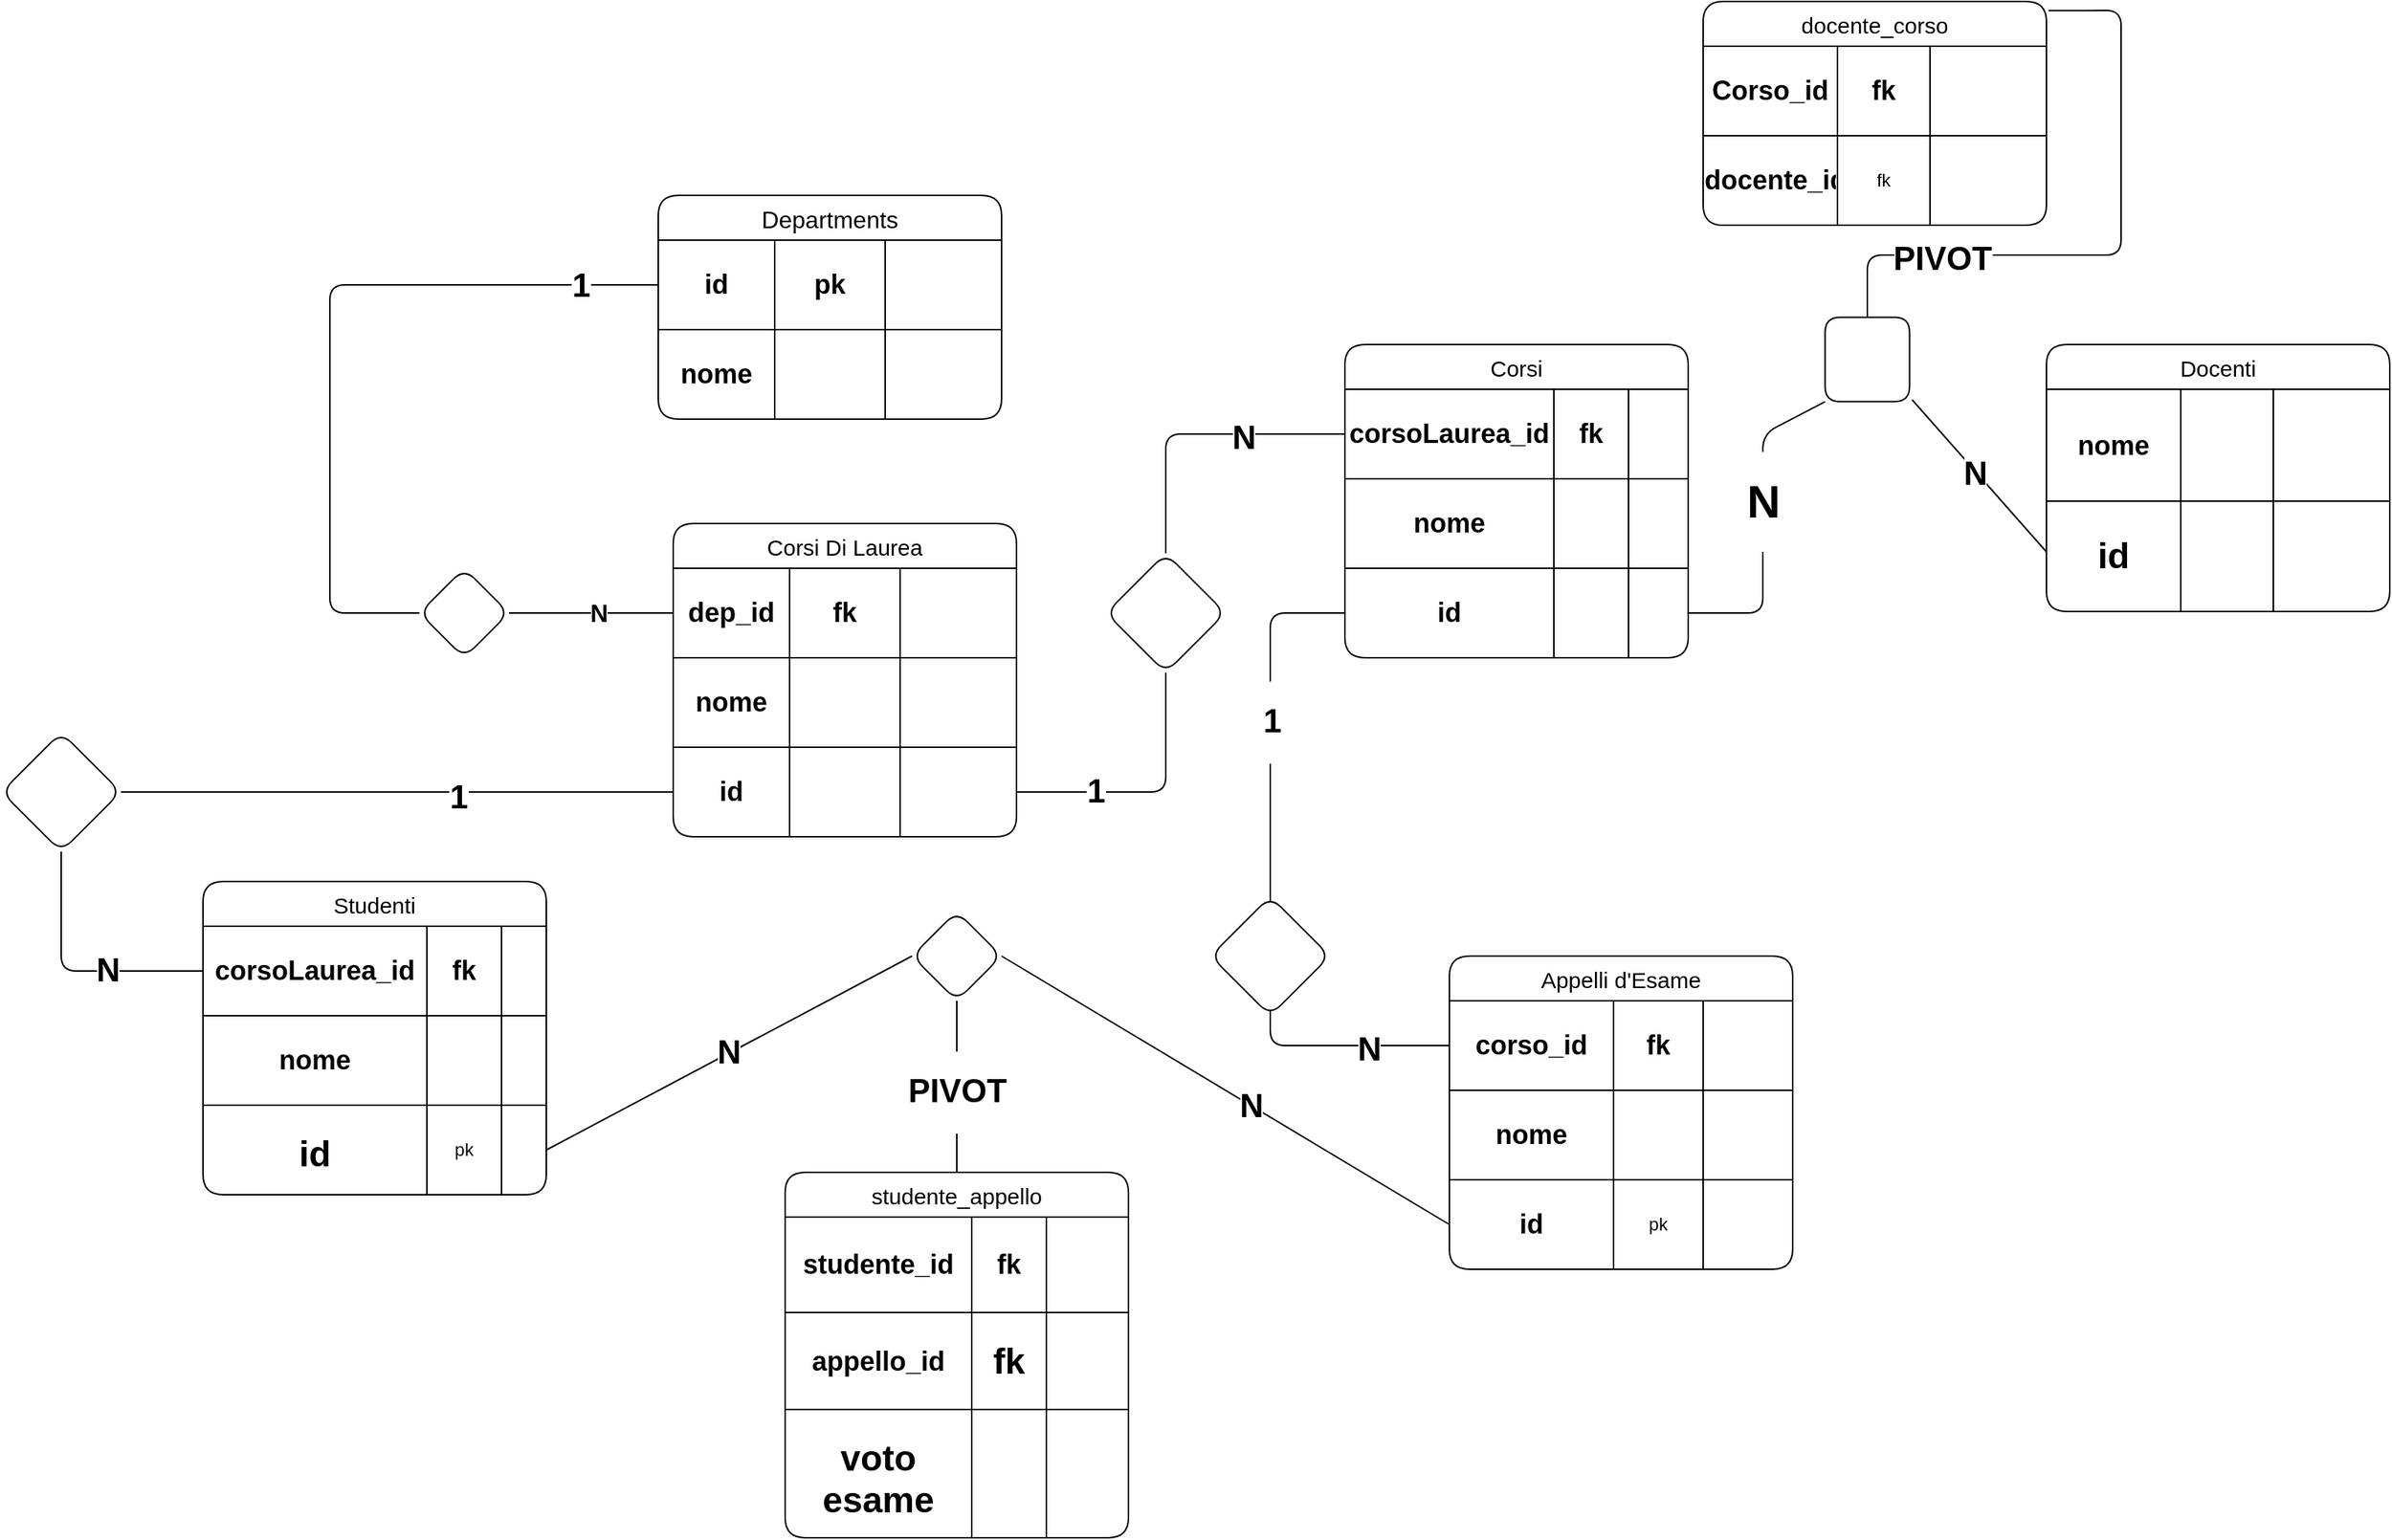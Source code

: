 <mxfile>
    <diagram id="S9YMOtjtEq2yLuOTXuQt" name="Page-1">
        <mxGraphModel dx="1043" dy="1077" grid="1" gridSize="13" guides="1" tooltips="1" connect="1" arrows="1" fold="1" page="0" pageScale="1" pageWidth="850" pageHeight="1100" background="none" math="0" shadow="0" adaptiveColors="auto">
            <root>
                <mxCell id="0"/>
                <mxCell id="1" parent="0"/>
                <mxCell id="32" value="Departments" style="shape=table;startSize=30;container=1;collapsible=0;childLayout=tableLayout;fontSize=16;rounded=1;" parent="1" vertex="1">
                    <mxGeometry x="500" y="-200" width="230" height="150" as="geometry"/>
                </mxCell>
                <mxCell id="33" value="" style="shape=tableRow;horizontal=0;startSize=0;swimlaneHead=0;swimlaneBody=0;strokeColor=inherit;top=0;left=0;bottom=0;right=0;collapsible=0;dropTarget=0;fillColor=none;points=[[0,0.5],[1,0.5]];portConstraint=eastwest;rounded=1;" parent="32" vertex="1">
                    <mxGeometry y="30" width="230" height="60" as="geometry"/>
                </mxCell>
                <mxCell id="34" value="&lt;h2&gt;id&lt;/h2&gt;" style="shape=partialRectangle;html=1;whiteSpace=wrap;connectable=0;strokeColor=inherit;overflow=hidden;fillColor=none;top=0;left=0;bottom=0;right=0;pointerEvents=1;rounded=1;" parent="33" vertex="1">
                    <mxGeometry width="78" height="60" as="geometry">
                        <mxRectangle width="78" height="60" as="alternateBounds"/>
                    </mxGeometry>
                </mxCell>
                <mxCell id="35" value="&lt;h2&gt;pk&lt;/h2&gt;" style="shape=partialRectangle;html=1;whiteSpace=wrap;connectable=0;strokeColor=inherit;overflow=hidden;fillColor=none;top=0;left=0;bottom=0;right=0;pointerEvents=1;rounded=1;" parent="33" vertex="1">
                    <mxGeometry x="78" width="74" height="60" as="geometry">
                        <mxRectangle width="74" height="60" as="alternateBounds"/>
                    </mxGeometry>
                </mxCell>
                <mxCell id="36" value="" style="shape=partialRectangle;html=1;whiteSpace=wrap;connectable=0;strokeColor=inherit;overflow=hidden;fillColor=none;top=0;left=0;bottom=0;right=0;pointerEvents=1;rounded=1;" parent="33" vertex="1">
                    <mxGeometry x="152" width="78" height="60" as="geometry">
                        <mxRectangle width="78" height="60" as="alternateBounds"/>
                    </mxGeometry>
                </mxCell>
                <mxCell id="37" value="" style="shape=tableRow;horizontal=0;startSize=0;swimlaneHead=0;swimlaneBody=0;strokeColor=inherit;top=0;left=0;bottom=0;right=0;collapsible=0;dropTarget=0;fillColor=none;points=[[0,0.5],[1,0.5]];portConstraint=eastwest;rounded=1;" parent="32" vertex="1">
                    <mxGeometry y="90" width="230" height="60" as="geometry"/>
                </mxCell>
                <mxCell id="38" value="&lt;h2&gt;nome&lt;/h2&gt;" style="shape=partialRectangle;html=1;whiteSpace=wrap;connectable=0;strokeColor=inherit;overflow=hidden;fillColor=none;top=0;left=0;bottom=0;right=0;pointerEvents=1;rounded=1;" parent="37" vertex="1">
                    <mxGeometry width="78" height="60" as="geometry">
                        <mxRectangle width="78" height="60" as="alternateBounds"/>
                    </mxGeometry>
                </mxCell>
                <mxCell id="39" value="&lt;h2&gt;&lt;br&gt;&lt;/h2&gt;" style="shape=partialRectangle;html=1;whiteSpace=wrap;connectable=0;strokeColor=inherit;overflow=hidden;fillColor=none;top=0;left=0;bottom=0;right=0;pointerEvents=1;rounded=1;" parent="37" vertex="1">
                    <mxGeometry x="78" width="74" height="60" as="geometry">
                        <mxRectangle width="74" height="60" as="alternateBounds"/>
                    </mxGeometry>
                </mxCell>
                <mxCell id="40" value="" style="shape=partialRectangle;html=1;whiteSpace=wrap;connectable=0;strokeColor=inherit;overflow=hidden;fillColor=none;top=0;left=0;bottom=0;right=0;pointerEvents=1;rounded=1;" parent="37" vertex="1">
                    <mxGeometry x="152" width="78" height="60" as="geometry">
                        <mxRectangle width="78" height="60" as="alternateBounds"/>
                    </mxGeometry>
                </mxCell>
                <mxCell id="58" value="Corsi Di Laurea" style="shape=table;startSize=30;container=1;collapsible=0;childLayout=tableLayout;fontFamily=Helvetica;fontSize=15;rounded=1;" parent="1" vertex="1">
                    <mxGeometry x="510" y="20" width="230" height="210" as="geometry"/>
                </mxCell>
                <mxCell id="59" value="" style="shape=tableRow;horizontal=0;startSize=0;swimlaneHead=0;swimlaneBody=0;strokeColor=inherit;top=0;left=0;bottom=0;right=0;collapsible=0;dropTarget=0;fillColor=none;points=[[0,0.5],[1,0.5]];portConstraint=eastwest;rounded=1;" parent="58" vertex="1">
                    <mxGeometry y="30" width="230" height="60" as="geometry"/>
                </mxCell>
                <mxCell id="60" value="&lt;h2&gt;dep_id&lt;/h2&gt;" style="shape=partialRectangle;html=1;whiteSpace=wrap;connectable=0;strokeColor=inherit;overflow=hidden;fillColor=none;top=0;left=0;bottom=0;right=0;pointerEvents=1;rounded=1;" parent="59" vertex="1">
                    <mxGeometry width="78" height="60" as="geometry">
                        <mxRectangle width="78" height="60" as="alternateBounds"/>
                    </mxGeometry>
                </mxCell>
                <mxCell id="61" value="&lt;h2&gt;fk&lt;/h2&gt;" style="shape=partialRectangle;html=1;whiteSpace=wrap;connectable=0;strokeColor=inherit;overflow=hidden;fillColor=none;top=0;left=0;bottom=0;right=0;pointerEvents=1;rounded=1;" parent="59" vertex="1">
                    <mxGeometry x="78" width="74" height="60" as="geometry">
                        <mxRectangle width="74" height="60" as="alternateBounds"/>
                    </mxGeometry>
                </mxCell>
                <mxCell id="62" value="&lt;h2&gt;&lt;br&gt;&lt;/h2&gt;" style="shape=partialRectangle;html=1;whiteSpace=wrap;connectable=0;strokeColor=inherit;overflow=hidden;fillColor=none;top=0;left=0;bottom=0;right=0;pointerEvents=1;rounded=1;" parent="59" vertex="1">
                    <mxGeometry x="152" width="78" height="60" as="geometry">
                        <mxRectangle width="78" height="60" as="alternateBounds"/>
                    </mxGeometry>
                </mxCell>
                <mxCell id="104" value="" style="shape=tableRow;horizontal=0;startSize=0;swimlaneHead=0;swimlaneBody=0;strokeColor=inherit;top=0;left=0;bottom=0;right=0;collapsible=0;dropTarget=0;fillColor=none;points=[[0,0.5],[1,0.5]];portConstraint=eastwest;rounded=1;" parent="58" vertex="1">
                    <mxGeometry y="90" width="230" height="60" as="geometry"/>
                </mxCell>
                <mxCell id="105" value="&lt;h2&gt;nome&lt;/h2&gt;" style="shape=partialRectangle;html=1;whiteSpace=wrap;connectable=0;strokeColor=inherit;overflow=hidden;fillColor=none;top=0;left=0;bottom=0;right=0;pointerEvents=1;rounded=1;" parent="104" vertex="1">
                    <mxGeometry width="78" height="60" as="geometry">
                        <mxRectangle width="78" height="60" as="alternateBounds"/>
                    </mxGeometry>
                </mxCell>
                <mxCell id="106" value="&lt;h2&gt;&lt;br&gt;&lt;/h2&gt;" style="shape=partialRectangle;html=1;whiteSpace=wrap;connectable=0;strokeColor=inherit;overflow=hidden;fillColor=none;top=0;left=0;bottom=0;right=0;pointerEvents=1;rounded=1;" parent="104" vertex="1">
                    <mxGeometry x="78" width="74" height="60" as="geometry">
                        <mxRectangle width="74" height="60" as="alternateBounds"/>
                    </mxGeometry>
                </mxCell>
                <mxCell id="107" value="" style="shape=partialRectangle;html=1;whiteSpace=wrap;connectable=0;strokeColor=inherit;overflow=hidden;fillColor=none;top=0;left=0;bottom=0;right=0;pointerEvents=1;rounded=1;" parent="104" vertex="1">
                    <mxGeometry x="152" width="78" height="60" as="geometry">
                        <mxRectangle width="78" height="60" as="alternateBounds"/>
                    </mxGeometry>
                </mxCell>
                <mxCell id="63" value="" style="shape=tableRow;horizontal=0;startSize=0;swimlaneHead=0;swimlaneBody=0;strokeColor=inherit;top=0;left=0;bottom=0;right=0;collapsible=0;dropTarget=0;fillColor=none;points=[[0,0.5],[1,0.5]];portConstraint=eastwest;rounded=1;" parent="58" vertex="1">
                    <mxGeometry y="150" width="230" height="60" as="geometry"/>
                </mxCell>
                <mxCell id="64" value="&lt;h2&gt;id&lt;/h2&gt;" style="shape=partialRectangle;html=1;whiteSpace=wrap;connectable=0;strokeColor=inherit;overflow=hidden;fillColor=none;top=0;left=0;bottom=0;right=0;pointerEvents=1;rounded=1;" parent="63" vertex="1">
                    <mxGeometry width="78" height="60" as="geometry">
                        <mxRectangle width="78" height="60" as="alternateBounds"/>
                    </mxGeometry>
                </mxCell>
                <mxCell id="65" value="&lt;h2&gt;&lt;span&gt;&lt;font style=&quot;color: light-dark(rgb(255, 255, 255), rgb(255, 255, 255));&quot;&gt;pk&lt;/font&gt;&lt;/span&gt;&lt;/h2&gt;" style="shape=partialRectangle;html=1;whiteSpace=wrap;connectable=0;strokeColor=inherit;overflow=hidden;fillColor=none;top=0;left=0;bottom=0;right=0;pointerEvents=1;rounded=1;" parent="63" vertex="1">
                    <mxGeometry x="78" width="74" height="60" as="geometry">
                        <mxRectangle width="74" height="60" as="alternateBounds"/>
                    </mxGeometry>
                </mxCell>
                <mxCell id="66" value="" style="shape=partialRectangle;html=1;whiteSpace=wrap;connectable=0;strokeColor=inherit;overflow=hidden;fillColor=none;top=0;left=0;bottom=0;right=0;pointerEvents=1;rounded=1;" parent="63" vertex="1">
                    <mxGeometry x="152" width="78" height="60" as="geometry">
                        <mxRectangle width="78" height="60" as="alternateBounds"/>
                    </mxGeometry>
                </mxCell>
                <mxCell id="77" style="edgeStyle=none;html=1;exitX=1;exitY=0.5;exitDx=0;exitDy=0;entryX=0;entryY=0.5;entryDx=0;entryDy=0;rounded=1;endArrow=none;endFill=0;" parent="1" source="78" target="59" edge="1">
                    <mxGeometry relative="1" as="geometry">
                        <mxPoint x="480" y="80.167" as="targetPoint"/>
                    </mxGeometry>
                </mxCell>
                <mxCell id="82" value="&lt;h2&gt;N&lt;/h2&gt;" style="edgeLabel;html=1;align=center;verticalAlign=middle;resizable=0;points=[];rounded=1;" parent="77" vertex="1" connectable="0">
                    <mxGeometry x="0.08" relative="1" as="geometry">
                        <mxPoint as="offset"/>
                    </mxGeometry>
                </mxCell>
                <mxCell id="80" style="edgeStyle=none;html=1;entryX=0;entryY=0.5;entryDx=0;entryDy=0;rounded=1;endArrow=none;endFill=0;" parent="1" source="78" target="33" edge="1">
                    <mxGeometry relative="1" as="geometry">
                        <mxPoint x="380" y="79.71" as="sourcePoint"/>
                        <mxPoint x="320" y="79.71" as="targetPoint"/>
                        <Array as="points">
                            <mxPoint x="280" y="80"/>
                            <mxPoint x="280" y="-90"/>
                            <mxPoint x="280" y="-140"/>
                        </Array>
                    </mxGeometry>
                </mxCell>
                <mxCell id="142" value="&lt;h1&gt;1&lt;/h1&gt;" style="edgeLabel;html=1;align=center;verticalAlign=middle;resizable=0;points=[];rounded=1;" parent="80" vertex="1" connectable="0">
                    <mxGeometry x="0.792" y="-1" relative="1" as="geometry">
                        <mxPoint as="offset"/>
                    </mxGeometry>
                </mxCell>
                <mxCell id="83" value="Docenti" style="shape=table;startSize=30;container=1;collapsible=0;childLayout=tableLayout;fontFamily=Helvetica;fontSize=15;rounded=1;" parent="1" vertex="1">
                    <mxGeometry x="1430" y="-100" width="230" height="179" as="geometry"/>
                </mxCell>
                <mxCell id="88" value="" style="shape=tableRow;horizontal=0;startSize=0;swimlaneHead=0;swimlaneBody=0;strokeColor=inherit;top=0;left=0;bottom=0;right=0;collapsible=0;dropTarget=0;fillColor=none;points=[[0,0.5],[1,0.5]];portConstraint=eastwest;rounded=1;" parent="83" vertex="1">
                    <mxGeometry y="30" width="230" height="75" as="geometry"/>
                </mxCell>
                <mxCell id="89" value="&lt;h2&gt;nome&lt;/h2&gt;" style="shape=partialRectangle;html=1;whiteSpace=wrap;connectable=0;strokeColor=inherit;overflow=hidden;fillColor=none;top=0;left=0;bottom=0;right=0;pointerEvents=1;rounded=1;" parent="88" vertex="1">
                    <mxGeometry width="90" height="75" as="geometry">
                        <mxRectangle width="90" height="75" as="alternateBounds"/>
                    </mxGeometry>
                </mxCell>
                <mxCell id="90" value="" style="shape=partialRectangle;html=1;whiteSpace=wrap;connectable=0;strokeColor=inherit;overflow=hidden;fillColor=none;top=0;left=0;bottom=0;right=0;pointerEvents=1;rounded=1;" parent="88" vertex="1">
                    <mxGeometry x="90" width="62" height="75" as="geometry">
                        <mxRectangle width="62" height="75" as="alternateBounds"/>
                    </mxGeometry>
                </mxCell>
                <mxCell id="91" value="" style="shape=partialRectangle;html=1;whiteSpace=wrap;connectable=0;strokeColor=inherit;overflow=hidden;fillColor=none;top=0;left=0;bottom=0;right=0;pointerEvents=1;rounded=1;" parent="88" vertex="1">
                    <mxGeometry x="152" width="78" height="75" as="geometry">
                        <mxRectangle width="78" height="75" as="alternateBounds"/>
                    </mxGeometry>
                </mxCell>
                <mxCell id="92" value="" style="shape=tableRow;horizontal=0;startSize=0;swimlaneHead=0;swimlaneBody=0;strokeColor=inherit;top=0;left=0;bottom=0;right=0;collapsible=0;dropTarget=0;fillColor=none;points=[[0,0.5],[1,0.5]];portConstraint=eastwest;rounded=1;" parent="83" vertex="1">
                    <mxGeometry y="105" width="230" height="74" as="geometry"/>
                </mxCell>
                <mxCell id="93" value="&lt;h1&gt;id&lt;/h1&gt;" style="shape=partialRectangle;html=1;whiteSpace=wrap;connectable=0;strokeColor=inherit;overflow=hidden;fillColor=none;top=0;left=0;bottom=0;right=0;pointerEvents=1;rounded=1;" parent="92" vertex="1">
                    <mxGeometry width="90" height="74" as="geometry">
                        <mxRectangle width="90" height="74" as="alternateBounds"/>
                    </mxGeometry>
                </mxCell>
                <mxCell id="94" value="&lt;span&gt;&lt;font style=&quot;color: light-dark(rgb(255, 255, 255), rgb(255, 255, 255));&quot;&gt;pk&lt;/font&gt;&lt;/span&gt;" style="shape=partialRectangle;html=1;whiteSpace=wrap;connectable=0;strokeColor=inherit;overflow=hidden;fillColor=none;top=0;left=0;bottom=0;right=0;pointerEvents=1;rounded=1;" parent="92" vertex="1">
                    <mxGeometry x="90" width="62" height="74" as="geometry">
                        <mxRectangle width="62" height="74" as="alternateBounds"/>
                    </mxGeometry>
                </mxCell>
                <mxCell id="95" value="" style="shape=partialRectangle;html=1;whiteSpace=wrap;connectable=0;strokeColor=inherit;overflow=hidden;fillColor=none;top=0;left=0;bottom=0;right=0;pointerEvents=1;rounded=1;" parent="92" vertex="1">
                    <mxGeometry x="152" width="78" height="74" as="geometry">
                        <mxRectangle width="78" height="74" as="alternateBounds"/>
                    </mxGeometry>
                </mxCell>
                <mxCell id="108" value="Corsi" style="shape=table;startSize=30;container=1;collapsible=0;childLayout=tableLayout;fontFamily=Helvetica;fontSize=15;rounded=1;" parent="1" vertex="1">
                    <mxGeometry x="960" y="-100" width="230" height="210" as="geometry"/>
                </mxCell>
                <mxCell id="109" value="" style="shape=tableRow;horizontal=0;startSize=0;swimlaneHead=0;swimlaneBody=0;strokeColor=inherit;top=0;left=0;bottom=0;right=0;collapsible=0;dropTarget=0;fillColor=none;points=[[0,0.5],[1,0.5]];portConstraint=eastwest;rounded=1;" parent="108" vertex="1">
                    <mxGeometry y="30" width="230" height="60" as="geometry"/>
                </mxCell>
                <mxCell id="110" value="&lt;h2&gt;corsoLaurea_id&lt;/h2&gt;" style="shape=partialRectangle;html=1;whiteSpace=wrap;connectable=0;strokeColor=inherit;overflow=hidden;fillColor=none;top=0;left=0;bottom=0;right=0;pointerEvents=1;rounded=1;" parent="109" vertex="1">
                    <mxGeometry width="140" height="60" as="geometry">
                        <mxRectangle width="140" height="60" as="alternateBounds"/>
                    </mxGeometry>
                </mxCell>
                <mxCell id="111" value="&lt;h2&gt;fk&lt;/h2&gt;" style="shape=partialRectangle;html=1;whiteSpace=wrap;connectable=0;strokeColor=inherit;overflow=hidden;fillColor=none;top=0;left=0;bottom=0;right=0;pointerEvents=1;rounded=1;" parent="109" vertex="1">
                    <mxGeometry x="140" width="50" height="60" as="geometry">
                        <mxRectangle width="50" height="60" as="alternateBounds"/>
                    </mxGeometry>
                </mxCell>
                <mxCell id="112" value="&lt;h2&gt;&lt;br&gt;&lt;/h2&gt;" style="shape=partialRectangle;html=1;whiteSpace=wrap;connectable=0;strokeColor=inherit;overflow=hidden;fillColor=none;top=0;left=0;bottom=0;right=0;pointerEvents=1;rounded=1;" parent="109" vertex="1">
                    <mxGeometry x="190" width="40" height="60" as="geometry">
                        <mxRectangle width="40" height="60" as="alternateBounds"/>
                    </mxGeometry>
                </mxCell>
                <mxCell id="113" value="" style="shape=tableRow;horizontal=0;startSize=0;swimlaneHead=0;swimlaneBody=0;strokeColor=inherit;top=0;left=0;bottom=0;right=0;collapsible=0;dropTarget=0;fillColor=none;points=[[0,0.5],[1,0.5]];portConstraint=eastwest;rounded=1;" parent="108" vertex="1">
                    <mxGeometry y="90" width="230" height="60" as="geometry"/>
                </mxCell>
                <mxCell id="114" value="&lt;h2&gt;nome&lt;/h2&gt;" style="shape=partialRectangle;html=1;whiteSpace=wrap;connectable=0;strokeColor=inherit;overflow=hidden;fillColor=none;top=0;left=0;bottom=0;right=0;pointerEvents=1;rounded=1;" parent="113" vertex="1">
                    <mxGeometry width="140" height="60" as="geometry">
                        <mxRectangle width="140" height="60" as="alternateBounds"/>
                    </mxGeometry>
                </mxCell>
                <mxCell id="115" value="&lt;h2&gt;&lt;br&gt;&lt;/h2&gt;" style="shape=partialRectangle;html=1;whiteSpace=wrap;connectable=0;strokeColor=inherit;overflow=hidden;fillColor=none;top=0;left=0;bottom=0;right=0;pointerEvents=1;rounded=1;" parent="113" vertex="1">
                    <mxGeometry x="140" width="50" height="60" as="geometry">
                        <mxRectangle width="50" height="60" as="alternateBounds"/>
                    </mxGeometry>
                </mxCell>
                <mxCell id="116" value="" style="shape=partialRectangle;html=1;whiteSpace=wrap;connectable=0;strokeColor=inherit;overflow=hidden;fillColor=none;top=0;left=0;bottom=0;right=0;pointerEvents=1;rounded=1;" parent="113" vertex="1">
                    <mxGeometry x="190" width="40" height="60" as="geometry">
                        <mxRectangle width="40" height="60" as="alternateBounds"/>
                    </mxGeometry>
                </mxCell>
                <mxCell id="117" value="" style="shape=tableRow;horizontal=0;startSize=0;swimlaneHead=0;swimlaneBody=0;strokeColor=inherit;top=0;left=0;bottom=0;right=0;collapsible=0;dropTarget=0;fillColor=none;points=[[0,0.5],[1,0.5]];portConstraint=eastwest;rounded=1;" parent="108" vertex="1">
                    <mxGeometry y="150" width="230" height="60" as="geometry"/>
                </mxCell>
                <mxCell id="118" value="&lt;h2&gt;id&lt;/h2&gt;" style="shape=partialRectangle;html=1;whiteSpace=wrap;connectable=0;strokeColor=inherit;overflow=hidden;fillColor=none;top=0;left=0;bottom=0;right=0;pointerEvents=1;rounded=1;" parent="117" vertex="1">
                    <mxGeometry width="140" height="60" as="geometry">
                        <mxRectangle width="140" height="60" as="alternateBounds"/>
                    </mxGeometry>
                </mxCell>
                <mxCell id="119" value="&lt;span&gt;&lt;font style=&quot;color: light-dark(rgb(255, 255, 255), rgb(255, 255, 255));&quot;&gt;pk&lt;/font&gt;&lt;/span&gt;" style="shape=partialRectangle;html=1;whiteSpace=wrap;connectable=0;strokeColor=inherit;overflow=hidden;fillColor=none;top=0;left=0;bottom=0;right=0;pointerEvents=1;rounded=1;" parent="117" vertex="1">
                    <mxGeometry x="140" width="50" height="60" as="geometry">
                        <mxRectangle width="50" height="60" as="alternateBounds"/>
                    </mxGeometry>
                </mxCell>
                <mxCell id="120" value="" style="shape=partialRectangle;html=1;whiteSpace=wrap;connectable=0;strokeColor=inherit;overflow=hidden;fillColor=none;top=0;left=0;bottom=0;right=0;pointerEvents=1;rounded=1;" parent="117" vertex="1">
                    <mxGeometry x="190" width="40" height="60" as="geometry">
                        <mxRectangle width="40" height="60" as="alternateBounds"/>
                    </mxGeometry>
                </mxCell>
                <mxCell id="131" style="edgeStyle=none;html=1;entryX=0;entryY=0.5;entryDx=0;entryDy=0;rounded=1;endArrow=none;endFill=0;" parent="1" target="109" edge="1">
                    <mxGeometry relative="1" as="geometry">
                        <mxPoint x="810" y="80.143" as="targetPoint"/>
                        <mxPoint x="840" y="40" as="sourcePoint"/>
                        <Array as="points">
                            <mxPoint x="840" y="-40"/>
                        </Array>
                    </mxGeometry>
                </mxCell>
                <mxCell id="145" value="&lt;h2&gt;N&lt;/h2&gt;" style="edgeLabel;html=1;align=center;verticalAlign=middle;resizable=0;points=[];rounded=1;" parent="131" vertex="1" connectable="0">
                    <mxGeometry x="0.308" y="-2" relative="1" as="geometry">
                        <mxPoint as="offset"/>
                    </mxGeometry>
                </mxCell>
                <mxCell id="229" value="&lt;h1&gt;N&lt;/h1&gt;" style="edgeLabel;html=1;align=center;verticalAlign=middle;resizable=0;points=[];rounded=1;" parent="131" vertex="1" connectable="0">
                    <mxGeometry x="0.316" y="-3" relative="1" as="geometry">
                        <mxPoint as="offset"/>
                    </mxGeometry>
                </mxCell>
                <mxCell id="78" value="" style="rhombus;whiteSpace=wrap;html=1;rounded=1;" parent="1" vertex="1">
                    <mxGeometry x="340" y="50" width="60" height="60" as="geometry"/>
                </mxCell>
                <mxCell id="149" value="" style="edgeStyle=none;html=1;entryX=0;entryY=0.5;entryDx=0;entryDy=0;exitX=1;exitY=0.5;exitDx=0;exitDy=0;rounded=1;endArrow=none;endFill=0;" parent="1" source="117" target="148" edge="1">
                    <mxGeometry relative="1" as="geometry">
                        <mxPoint x="310" y="-250" as="targetPoint"/>
                        <mxPoint x="1240" y="280" as="sourcePoint"/>
                        <Array as="points">
                            <mxPoint x="1240" y="80"/>
                            <mxPoint x="1240" y="-40"/>
                        </Array>
                    </mxGeometry>
                </mxCell>
                <mxCell id="150" value="&lt;h1&gt;&lt;font style=&quot;font-size: 31px;&quot;&gt;N&lt;/font&gt;&lt;/h1&gt;" style="edgeLabel;html=1;align=center;verticalAlign=bottom;resizable=0;points=[];rounded=1;" parent="149" vertex="1" connectable="0">
                    <mxGeometry x="-0.956" y="-3" relative="1" as="geometry">
                        <mxPoint x="45" y="-43" as="offset"/>
                    </mxGeometry>
                </mxCell>
                <mxCell id="206" style="edgeStyle=none;html=1;entryX=1.006;entryY=0.041;entryDx=0;entryDy=0;entryPerimeter=0;rounded=1;endArrow=none;endFill=0;" parent="1" source="148" target="181" edge="1">
                    <mxGeometry relative="1" as="geometry">
                        <mxPoint x="1480" y="-460" as="targetPoint"/>
                        <Array as="points">
                            <mxPoint x="1310" y="-160"/>
                            <mxPoint x="1480" y="-160"/>
                            <mxPoint x="1480" y="-324"/>
                        </Array>
                    </mxGeometry>
                </mxCell>
                <mxCell id="207" value="&lt;h1&gt;PIVOT&lt;/h1&gt;" style="edgeLabel;html=1;align=center;verticalAlign=middle;resizable=0;points=[];rounded=1;" parent="206" vertex="1" connectable="0">
                    <mxGeometry x="-0.569" y="-3" relative="1" as="geometry">
                        <mxPoint as="offset"/>
                    </mxGeometry>
                </mxCell>
                <mxCell id="148" value="" style="rhombus;whiteSpace=wrap;html=1;rotation=-135;direction=south;rounded=1;" parent="1" vertex="1">
                    <mxGeometry x="1270" y="-130" width="80" height="80" as="geometry"/>
                </mxCell>
                <mxCell id="152" value="Appelli d&#39;Esame" style="shape=table;startSize=30;container=1;collapsible=0;childLayout=tableLayout;fontFamily=Helvetica;fontSize=15;rounded=1;" parent="1" vertex="1">
                    <mxGeometry x="1030" y="310" width="230" height="210" as="geometry"/>
                </mxCell>
                <mxCell id="153" value="" style="shape=tableRow;horizontal=0;startSize=0;swimlaneHead=0;swimlaneBody=0;strokeColor=inherit;top=0;left=0;bottom=0;right=0;collapsible=0;dropTarget=0;fillColor=none;points=[[0,0.5],[1,0.5]];portConstraint=eastwest;rounded=1;" parent="152" vertex="1">
                    <mxGeometry y="30" width="230" height="60" as="geometry"/>
                </mxCell>
                <mxCell id="154" value="&lt;h2&gt;corso_id&lt;/h2&gt;" style="shape=partialRectangle;html=1;whiteSpace=wrap;connectable=0;strokeColor=inherit;overflow=hidden;fillColor=none;top=0;left=0;bottom=0;right=0;pointerEvents=1;rounded=1;" parent="153" vertex="1">
                    <mxGeometry width="110" height="60" as="geometry">
                        <mxRectangle width="110" height="60" as="alternateBounds"/>
                    </mxGeometry>
                </mxCell>
                <mxCell id="155" value="&lt;h2&gt;fk&lt;/h2&gt;" style="shape=partialRectangle;html=1;whiteSpace=wrap;connectable=0;strokeColor=inherit;overflow=hidden;fillColor=none;top=0;left=0;bottom=0;right=0;pointerEvents=1;rounded=1;" parent="153" vertex="1">
                    <mxGeometry x="110" width="60" height="60" as="geometry">
                        <mxRectangle width="60" height="60" as="alternateBounds"/>
                    </mxGeometry>
                </mxCell>
                <mxCell id="156" value="&lt;h2&gt;&lt;br&gt;&lt;/h2&gt;" style="shape=partialRectangle;html=1;whiteSpace=wrap;connectable=0;strokeColor=inherit;overflow=hidden;fillColor=none;top=0;left=0;bottom=0;right=0;pointerEvents=1;rounded=1;" parent="153" vertex="1">
                    <mxGeometry x="170" width="60" height="60" as="geometry">
                        <mxRectangle width="60" height="60" as="alternateBounds"/>
                    </mxGeometry>
                </mxCell>
                <mxCell id="157" value="" style="shape=tableRow;horizontal=0;startSize=0;swimlaneHead=0;swimlaneBody=0;strokeColor=inherit;top=0;left=0;bottom=0;right=0;collapsible=0;dropTarget=0;fillColor=none;points=[[0,0.5],[1,0.5]];portConstraint=eastwest;rounded=1;" parent="152" vertex="1">
                    <mxGeometry y="90" width="230" height="60" as="geometry"/>
                </mxCell>
                <mxCell id="158" value="&lt;h2&gt;nome&lt;/h2&gt;" style="shape=partialRectangle;html=1;whiteSpace=wrap;connectable=0;strokeColor=inherit;overflow=hidden;fillColor=none;top=0;left=0;bottom=0;right=0;pointerEvents=1;rounded=1;" parent="157" vertex="1">
                    <mxGeometry width="110" height="60" as="geometry">
                        <mxRectangle width="110" height="60" as="alternateBounds"/>
                    </mxGeometry>
                </mxCell>
                <mxCell id="159" value="&lt;h2&gt;&lt;br&gt;&lt;/h2&gt;" style="shape=partialRectangle;html=1;whiteSpace=wrap;connectable=0;strokeColor=inherit;overflow=hidden;fillColor=none;top=0;left=0;bottom=0;right=0;pointerEvents=1;rounded=1;" parent="157" vertex="1">
                    <mxGeometry x="110" width="60" height="60" as="geometry">
                        <mxRectangle width="60" height="60" as="alternateBounds"/>
                    </mxGeometry>
                </mxCell>
                <mxCell id="160" value="" style="shape=partialRectangle;html=1;whiteSpace=wrap;connectable=0;strokeColor=inherit;overflow=hidden;fillColor=none;top=0;left=0;bottom=0;right=0;pointerEvents=1;rounded=1;" parent="157" vertex="1">
                    <mxGeometry x="170" width="60" height="60" as="geometry">
                        <mxRectangle width="60" height="60" as="alternateBounds"/>
                    </mxGeometry>
                </mxCell>
                <mxCell id="161" value="" style="shape=tableRow;horizontal=0;startSize=0;swimlaneHead=0;swimlaneBody=0;strokeColor=inherit;top=0;left=0;bottom=0;right=0;collapsible=0;dropTarget=0;fillColor=none;points=[[0,0.5],[1,0.5]];portConstraint=eastwest;rounded=1;" parent="152" vertex="1">
                    <mxGeometry y="150" width="230" height="60" as="geometry"/>
                </mxCell>
                <mxCell id="162" value="&lt;h2&gt;id&lt;/h2&gt;" style="shape=partialRectangle;html=1;whiteSpace=wrap;connectable=0;strokeColor=inherit;overflow=hidden;fillColor=none;top=0;left=0;bottom=0;right=0;pointerEvents=1;rounded=1;" parent="161" vertex="1">
                    <mxGeometry width="110" height="60" as="geometry">
                        <mxRectangle width="110" height="60" as="alternateBounds"/>
                    </mxGeometry>
                </mxCell>
                <mxCell id="163" value="pk" style="shape=partialRectangle;html=1;whiteSpace=wrap;connectable=0;strokeColor=inherit;overflow=hidden;fillColor=none;top=0;left=0;bottom=0;right=0;pointerEvents=1;rounded=1;" parent="161" vertex="1">
                    <mxGeometry x="110" width="60" height="60" as="geometry">
                        <mxRectangle width="60" height="60" as="alternateBounds"/>
                    </mxGeometry>
                </mxCell>
                <mxCell id="164" value="" style="shape=partialRectangle;html=1;whiteSpace=wrap;connectable=0;strokeColor=inherit;overflow=hidden;fillColor=none;top=0;left=0;bottom=0;right=0;pointerEvents=1;rounded=1;" parent="161" vertex="1">
                    <mxGeometry x="170" width="60" height="60" as="geometry">
                        <mxRectangle width="60" height="60" as="alternateBounds"/>
                    </mxGeometry>
                </mxCell>
                <mxCell id="178" style="edgeStyle=none;html=1;exitX=0;exitY=0.5;exitDx=0;exitDy=0;entryX=0;entryY=0.5;entryDx=0;entryDy=0;rounded=1;endArrow=none;endFill=0;" parent="1" source="117" target="153" edge="1">
                    <mxGeometry relative="1" as="geometry">
                        <mxPoint x="1090" y="370" as="targetPoint"/>
                        <Array as="points">
                            <mxPoint x="910" y="80"/>
                            <mxPoint x="910" y="370"/>
                        </Array>
                    </mxGeometry>
                </mxCell>
                <mxCell id="210" value="&lt;h1&gt;1&lt;/h1&gt;" style="edgeLabel;html=1;align=center;verticalAlign=middle;resizable=0;points=[];rounded=1;" parent="178" vertex="1" connectable="0">
                    <mxGeometry x="-0.467" y="1" relative="1" as="geometry">
                        <mxPoint as="offset"/>
                    </mxGeometry>
                </mxCell>
                <mxCell id="211" value="&lt;h1&gt;N&lt;/h1&gt;" style="edgeLabel;html=1;align=center;verticalAlign=middle;resizable=0;points=[];rounded=1;" parent="178" vertex="1" connectable="0">
                    <mxGeometry x="0.768" y="-3" relative="1" as="geometry">
                        <mxPoint x="-1" as="offset"/>
                    </mxGeometry>
                </mxCell>
                <mxCell id="181" value="docente_corso" style="shape=table;startSize=30;container=1;collapsible=0;childLayout=tableLayout;fontFamily=Helvetica;fontSize=15;rounded=1;" parent="1" vertex="1">
                    <mxGeometry x="1200" y="-330" width="230" height="150" as="geometry"/>
                </mxCell>
                <mxCell id="182" value="" style="shape=tableRow;horizontal=0;startSize=0;swimlaneHead=0;swimlaneBody=0;strokeColor=inherit;top=0;left=0;bottom=0;right=0;collapsible=0;dropTarget=0;fillColor=none;points=[[0,0.5],[1,0.5]];portConstraint=eastwest;rounded=1;" parent="181" vertex="1">
                    <mxGeometry y="30" width="230" height="60" as="geometry"/>
                </mxCell>
                <mxCell id="183" value="&lt;h2&gt;Corso_id&lt;/h2&gt;" style="shape=partialRectangle;html=1;whiteSpace=wrap;connectable=0;strokeColor=inherit;overflow=hidden;fillColor=none;top=0;left=0;bottom=0;right=0;pointerEvents=1;rounded=1;" parent="182" vertex="1">
                    <mxGeometry width="90" height="60" as="geometry">
                        <mxRectangle width="90" height="60" as="alternateBounds"/>
                    </mxGeometry>
                </mxCell>
                <mxCell id="184" value="&lt;h2&gt;fk&lt;/h2&gt;" style="shape=partialRectangle;html=1;whiteSpace=wrap;connectable=0;strokeColor=inherit;overflow=hidden;fillColor=none;top=0;left=0;bottom=0;right=0;pointerEvents=1;rounded=1;" parent="182" vertex="1">
                    <mxGeometry x="90" width="62" height="60" as="geometry">
                        <mxRectangle width="62" height="60" as="alternateBounds"/>
                    </mxGeometry>
                </mxCell>
                <mxCell id="185" value="" style="shape=partialRectangle;html=1;whiteSpace=wrap;connectable=0;strokeColor=inherit;overflow=hidden;fillColor=none;top=0;left=0;bottom=0;right=0;pointerEvents=1;rounded=1;" parent="182" vertex="1">
                    <mxGeometry x="152" width="78" height="60" as="geometry">
                        <mxRectangle width="78" height="60" as="alternateBounds"/>
                    </mxGeometry>
                </mxCell>
                <mxCell id="186" value="" style="shape=tableRow;horizontal=0;startSize=0;swimlaneHead=0;swimlaneBody=0;strokeColor=inherit;top=0;left=0;bottom=0;right=0;collapsible=0;dropTarget=0;fillColor=none;points=[[0,0.5],[1,0.5]];portConstraint=eastwest;rounded=1;" parent="181" vertex="1">
                    <mxGeometry y="90" width="230" height="60" as="geometry"/>
                </mxCell>
                <mxCell id="187" value="&lt;h2&gt;docente_id&lt;/h2&gt;" style="shape=partialRectangle;html=1;whiteSpace=wrap;connectable=0;strokeColor=inherit;overflow=hidden;fillColor=none;top=0;left=0;bottom=0;right=0;pointerEvents=1;rounded=1;" parent="186" vertex="1">
                    <mxGeometry width="90" height="60" as="geometry">
                        <mxRectangle width="90" height="60" as="alternateBounds"/>
                    </mxGeometry>
                </mxCell>
                <mxCell id="188" value="fk" style="shape=partialRectangle;html=1;whiteSpace=wrap;connectable=0;strokeColor=inherit;overflow=hidden;fillColor=none;top=0;left=0;bottom=0;right=0;pointerEvents=1;rounded=1;" parent="186" vertex="1">
                    <mxGeometry x="90" width="62" height="60" as="geometry">
                        <mxRectangle width="62" height="60" as="alternateBounds"/>
                    </mxGeometry>
                </mxCell>
                <mxCell id="189" value="" style="shape=partialRectangle;html=1;whiteSpace=wrap;connectable=0;strokeColor=inherit;overflow=hidden;fillColor=none;top=0;left=0;bottom=0;right=0;pointerEvents=1;rounded=1;" parent="186" vertex="1">
                    <mxGeometry x="152" width="78" height="60" as="geometry">
                        <mxRectangle width="78" height="60" as="alternateBounds"/>
                    </mxGeometry>
                </mxCell>
                <mxCell id="202" style="edgeStyle=none;html=1;exitX=1;exitY=0.5;exitDx=0;exitDy=0;entryX=0.5;entryY=1;entryDx=0;entryDy=0;entryPerimeter=0;rounded=1;endArrow=none;endFill=0;" parent="1" source="63" target="203" edge="1">
                    <mxGeometry relative="1" as="geometry">
                        <mxPoint x="820" y="140" as="targetPoint"/>
                        <Array as="points">
                            <mxPoint x="840" y="200"/>
                        </Array>
                    </mxGeometry>
                </mxCell>
                <mxCell id="230" value="&lt;h1&gt;1&lt;/h1&gt;" style="edgeLabel;html=1;align=center;verticalAlign=middle;resizable=0;points=[];rounded=1;" parent="202" vertex="1" connectable="0">
                    <mxGeometry x="-0.414" relative="1" as="geometry">
                        <mxPoint as="offset"/>
                    </mxGeometry>
                </mxCell>
                <mxCell id="203" value="" style="rhombus;whiteSpace=wrap;html=1;rounded=1;" parent="1" vertex="1">
                    <mxGeometry x="800" y="40" width="80" height="80" as="geometry"/>
                </mxCell>
                <mxCell id="208" value="" style="rhombus;whiteSpace=wrap;html=1;rounded=1;" parent="1" vertex="1">
                    <mxGeometry x="870" y="270" width="80" height="80" as="geometry"/>
                </mxCell>
                <mxCell id="212" value="Studenti" style="shape=table;startSize=30;container=1;collapsible=0;childLayout=tableLayout;fontFamily=Helvetica;fontSize=15;rounded=1;" parent="1" vertex="1">
                    <mxGeometry x="195" y="260" width="230" height="210" as="geometry"/>
                </mxCell>
                <mxCell id="213" value="" style="shape=tableRow;horizontal=0;startSize=0;swimlaneHead=0;swimlaneBody=0;strokeColor=inherit;top=0;left=0;bottom=0;right=0;collapsible=0;dropTarget=0;fillColor=none;points=[[0,0.5],[1,0.5]];portConstraint=eastwest;rounded=1;" parent="212" vertex="1">
                    <mxGeometry y="30" width="230" height="60" as="geometry"/>
                </mxCell>
                <mxCell id="214" value="&lt;h2&gt;corsoLaurea_id&lt;/h2&gt;" style="shape=partialRectangle;html=1;whiteSpace=wrap;connectable=0;strokeColor=inherit;overflow=hidden;fillColor=none;top=0;left=0;bottom=0;right=0;pointerEvents=1;rounded=1;" parent="213" vertex="1">
                    <mxGeometry width="150" height="60" as="geometry">
                        <mxRectangle width="150" height="60" as="alternateBounds"/>
                    </mxGeometry>
                </mxCell>
                <mxCell id="215" value="&lt;h2&gt;fk&lt;/h2&gt;" style="shape=partialRectangle;html=1;whiteSpace=wrap;connectable=0;strokeColor=inherit;overflow=hidden;fillColor=none;top=0;left=0;bottom=0;right=0;pointerEvents=1;rounded=1;" parent="213" vertex="1">
                    <mxGeometry x="150" width="50" height="60" as="geometry">
                        <mxRectangle width="50" height="60" as="alternateBounds"/>
                    </mxGeometry>
                </mxCell>
                <mxCell id="216" value="" style="shape=partialRectangle;html=1;whiteSpace=wrap;connectable=0;strokeColor=inherit;overflow=hidden;fillColor=none;top=0;left=0;bottom=0;right=0;pointerEvents=1;rounded=1;" parent="213" vertex="1">
                    <mxGeometry x="200" width="30" height="60" as="geometry">
                        <mxRectangle width="30" height="60" as="alternateBounds"/>
                    </mxGeometry>
                </mxCell>
                <mxCell id="217" value="" style="shape=tableRow;horizontal=0;startSize=0;swimlaneHead=0;swimlaneBody=0;strokeColor=inherit;top=0;left=0;bottom=0;right=0;collapsible=0;dropTarget=0;fillColor=none;points=[[0,0.5],[1,0.5]];portConstraint=eastwest;rounded=1;" parent="212" vertex="1">
                    <mxGeometry y="90" width="230" height="60" as="geometry"/>
                </mxCell>
                <mxCell id="218" value="&lt;h2&gt;nome&lt;/h2&gt;" style="shape=partialRectangle;html=1;whiteSpace=wrap;connectable=0;strokeColor=inherit;overflow=hidden;fillColor=none;top=0;left=0;bottom=0;right=0;pointerEvents=1;rounded=1;" parent="217" vertex="1">
                    <mxGeometry width="150" height="60" as="geometry">
                        <mxRectangle width="150" height="60" as="alternateBounds"/>
                    </mxGeometry>
                </mxCell>
                <mxCell id="219" value="" style="shape=partialRectangle;html=1;whiteSpace=wrap;connectable=0;strokeColor=inherit;overflow=hidden;fillColor=none;top=0;left=0;bottom=0;right=0;pointerEvents=1;rounded=1;" parent="217" vertex="1">
                    <mxGeometry x="150" width="50" height="60" as="geometry">
                        <mxRectangle width="50" height="60" as="alternateBounds"/>
                    </mxGeometry>
                </mxCell>
                <mxCell id="220" value="" style="shape=partialRectangle;html=1;whiteSpace=wrap;connectable=0;strokeColor=inherit;overflow=hidden;fillColor=none;top=0;left=0;bottom=0;right=0;pointerEvents=1;rounded=1;" parent="217" vertex="1">
                    <mxGeometry x="200" width="30" height="60" as="geometry">
                        <mxRectangle width="30" height="60" as="alternateBounds"/>
                    </mxGeometry>
                </mxCell>
                <mxCell id="221" value="" style="shape=tableRow;horizontal=0;startSize=0;swimlaneHead=0;swimlaneBody=0;strokeColor=inherit;top=0;left=0;bottom=0;right=0;collapsible=0;dropTarget=0;fillColor=none;points=[[0,0.5],[1,0.5]];portConstraint=eastwest;rounded=1;" parent="212" vertex="1">
                    <mxGeometry y="150" width="230" height="60" as="geometry"/>
                </mxCell>
                <mxCell id="222" value="&lt;h1&gt;id&lt;/h1&gt;" style="shape=partialRectangle;html=1;whiteSpace=wrap;connectable=0;strokeColor=inherit;overflow=hidden;fillColor=none;top=0;left=0;bottom=0;right=0;pointerEvents=1;rounded=1;" parent="221" vertex="1">
                    <mxGeometry width="150" height="60" as="geometry">
                        <mxRectangle width="150" height="60" as="alternateBounds"/>
                    </mxGeometry>
                </mxCell>
                <mxCell id="223" value="pk" style="shape=partialRectangle;html=1;whiteSpace=wrap;connectable=0;strokeColor=inherit;overflow=hidden;fillColor=none;top=0;left=0;bottom=0;right=0;pointerEvents=1;rounded=1;" parent="221" vertex="1">
                    <mxGeometry x="150" width="50" height="60" as="geometry">
                        <mxRectangle width="50" height="60" as="alternateBounds"/>
                    </mxGeometry>
                </mxCell>
                <mxCell id="224" value="" style="shape=partialRectangle;html=1;whiteSpace=wrap;connectable=0;strokeColor=inherit;overflow=hidden;fillColor=none;top=0;left=0;bottom=0;right=0;pointerEvents=1;rounded=1;" parent="221" vertex="1">
                    <mxGeometry x="200" width="30" height="60" as="geometry">
                        <mxRectangle width="30" height="60" as="alternateBounds"/>
                    </mxGeometry>
                </mxCell>
                <mxCell id="231" style="edgeStyle=none;html=1;exitX=0;exitY=0.5;exitDx=0;exitDy=0;rounded=1;endArrow=none;endFill=0;" parent="1" edge="1">
                    <mxGeometry relative="1" as="geometry">
                        <mxPoint x="1340" y="-63.0" as="targetPoint"/>
                        <mxPoint x="1430" y="39" as="sourcePoint"/>
                    </mxGeometry>
                </mxCell>
                <mxCell id="232" value="&lt;h1&gt;N&lt;/h1&gt;" style="edgeLabel;html=1;align=center;verticalAlign=middle;resizable=0;points=[];rounded=1;" parent="231" vertex="1" connectable="0">
                    <mxGeometry x="0.028" y="1" relative="1" as="geometry">
                        <mxPoint x="-1" as="offset"/>
                    </mxGeometry>
                </mxCell>
                <mxCell id="233" value="studente_appello" style="shape=table;startSize=30;container=1;collapsible=0;childLayout=tableLayout;fontFamily=Helvetica;fontSize=15;rounded=1;" parent="1" vertex="1">
                    <mxGeometry x="585" y="455" width="230" height="245" as="geometry"/>
                </mxCell>
                <mxCell id="234" value="" style="shape=tableRow;horizontal=0;startSize=0;swimlaneHead=0;swimlaneBody=0;strokeColor=inherit;top=0;left=0;bottom=0;right=0;collapsible=0;dropTarget=0;fillColor=none;points=[[0,0.5],[1,0.5]];portConstraint=eastwest;rounded=1;" parent="233" vertex="1">
                    <mxGeometry y="30" width="230" height="64" as="geometry"/>
                </mxCell>
                <mxCell id="235" value="&lt;h2&gt;studente_id&lt;/h2&gt;" style="shape=partialRectangle;html=1;whiteSpace=wrap;connectable=0;strokeColor=inherit;overflow=hidden;fillColor=none;top=0;left=0;bottom=0;right=0;pointerEvents=1;rounded=1;" parent="234" vertex="1">
                    <mxGeometry width="125" height="64" as="geometry">
                        <mxRectangle width="125" height="64" as="alternateBounds"/>
                    </mxGeometry>
                </mxCell>
                <mxCell id="236" value="&lt;h2&gt;fk&lt;/h2&gt;" style="shape=partialRectangle;html=1;whiteSpace=wrap;connectable=0;strokeColor=inherit;overflow=hidden;fillColor=none;top=0;left=0;bottom=0;right=0;pointerEvents=1;rounded=1;" parent="234" vertex="1">
                    <mxGeometry x="125" width="50" height="64" as="geometry">
                        <mxRectangle width="50" height="64" as="alternateBounds"/>
                    </mxGeometry>
                </mxCell>
                <mxCell id="237" value="" style="shape=partialRectangle;html=1;whiteSpace=wrap;connectable=0;strokeColor=inherit;overflow=hidden;fillColor=none;top=0;left=0;bottom=0;right=0;pointerEvents=1;rounded=1;" parent="234" vertex="1">
                    <mxGeometry x="175" width="55" height="64" as="geometry">
                        <mxRectangle width="55" height="64" as="alternateBounds"/>
                    </mxGeometry>
                </mxCell>
                <mxCell id="238" value="" style="shape=tableRow;horizontal=0;startSize=0;swimlaneHead=0;swimlaneBody=0;strokeColor=inherit;top=0;left=0;bottom=0;right=0;collapsible=0;dropTarget=0;fillColor=none;points=[[0,0.5],[1,0.5]];portConstraint=eastwest;rounded=1;" parent="233" vertex="1">
                    <mxGeometry y="94" width="230" height="65" as="geometry"/>
                </mxCell>
                <mxCell id="239" value="&lt;h2&gt;appello_id&lt;/h2&gt;" style="shape=partialRectangle;html=1;whiteSpace=wrap;connectable=0;strokeColor=inherit;overflow=hidden;fillColor=none;top=0;left=0;bottom=0;right=0;pointerEvents=1;rounded=1;" parent="238" vertex="1">
                    <mxGeometry width="125" height="65" as="geometry">
                        <mxRectangle width="125" height="65" as="alternateBounds"/>
                    </mxGeometry>
                </mxCell>
                <mxCell id="240" value="&lt;h1&gt;fk&lt;/h1&gt;" style="shape=partialRectangle;html=1;whiteSpace=wrap;connectable=0;strokeColor=inherit;overflow=hidden;fillColor=none;top=0;left=0;bottom=0;right=0;pointerEvents=1;rounded=1;" parent="238" vertex="1">
                    <mxGeometry x="125" width="50" height="65" as="geometry">
                        <mxRectangle width="50" height="65" as="alternateBounds"/>
                    </mxGeometry>
                </mxCell>
                <mxCell id="241" value="" style="shape=partialRectangle;html=1;whiteSpace=wrap;connectable=0;strokeColor=inherit;overflow=hidden;fillColor=none;top=0;left=0;bottom=0;right=0;pointerEvents=1;rounded=1;" parent="238" vertex="1">
                    <mxGeometry x="175" width="55" height="65" as="geometry">
                        <mxRectangle width="55" height="65" as="alternateBounds"/>
                    </mxGeometry>
                </mxCell>
                <mxCell id="242" value="" style="shape=tableRow;horizontal=0;startSize=0;swimlaneHead=0;swimlaneBody=0;strokeColor=inherit;top=0;left=0;bottom=0;right=0;collapsible=0;dropTarget=0;fillColor=none;points=[[0,0.5],[1,0.5]];portConstraint=eastwest;rounded=1;" parent="233" vertex="1">
                    <mxGeometry y="159" width="230" height="86" as="geometry"/>
                </mxCell>
                <mxCell id="243" value="&lt;h1&gt;voto esame&lt;/h1&gt;" style="shape=partialRectangle;html=1;whiteSpace=wrap;connectable=0;strokeColor=inherit;overflow=hidden;fillColor=none;top=0;left=0;bottom=0;right=0;pointerEvents=1;rounded=1;" parent="242" vertex="1">
                    <mxGeometry width="125" height="86" as="geometry">
                        <mxRectangle width="125" height="86" as="alternateBounds"/>
                    </mxGeometry>
                </mxCell>
                <mxCell id="244" value="" style="shape=partialRectangle;html=1;whiteSpace=wrap;connectable=0;strokeColor=inherit;overflow=hidden;fillColor=none;top=0;left=0;bottom=0;right=0;pointerEvents=1;rounded=1;" parent="242" vertex="1">
                    <mxGeometry x="125" width="50" height="86" as="geometry">
                        <mxRectangle width="50" height="86" as="alternateBounds"/>
                    </mxGeometry>
                </mxCell>
                <mxCell id="245" value="" style="shape=partialRectangle;html=1;whiteSpace=wrap;connectable=0;strokeColor=inherit;overflow=hidden;fillColor=none;top=0;left=0;bottom=0;right=0;pointerEvents=1;rounded=1;" parent="242" vertex="1">
                    <mxGeometry x="175" width="55" height="86" as="geometry">
                        <mxRectangle width="55" height="86" as="alternateBounds"/>
                    </mxGeometry>
                </mxCell>
                <mxCell id="253" style="edgeStyle=none;html=1;exitX=0.5;exitY=1;exitDx=0;exitDy=0;entryX=0.5;entryY=0;entryDx=0;entryDy=0;rounded=1;endArrow=none;endFill=0;" parent="1" source="250" target="233" edge="1">
                    <mxGeometry relative="1" as="geometry"/>
                </mxCell>
                <mxCell id="254" value="&lt;h1&gt;PIVOT&lt;/h1&gt;" style="edgeLabel;html=1;align=center;verticalAlign=middle;resizable=0;points=[];rounded=1;spacing=0;" parent="253" vertex="1" connectable="0">
                    <mxGeometry x="-0.367" y="4" relative="1" as="geometry">
                        <mxPoint x="-4" y="24" as="offset"/>
                    </mxGeometry>
                </mxCell>
                <mxCell id="250" value="" style="rhombus;whiteSpace=wrap;html=1;rounded=1;" parent="1" vertex="1">
                    <mxGeometry x="670" y="280" width="60" height="60" as="geometry"/>
                </mxCell>
                <mxCell id="251" value="&lt;h1&gt;N&lt;/h1&gt;" style="edgeStyle=none;html=1;exitX=1;exitY=0.5;exitDx=0;exitDy=0;entryX=0;entryY=0.5;entryDx=0;entryDy=0;rounded=1;endArrow=none;endFill=0;" parent="1" source="221" target="250" edge="1">
                    <mxGeometry relative="1" as="geometry"/>
                </mxCell>
                <mxCell id="252" style="edgeStyle=none;html=1;exitX=0;exitY=0.5;exitDx=0;exitDy=0;entryX=1;entryY=0.5;entryDx=0;entryDy=0;rounded=1;endArrow=none;endFill=0;" parent="1" source="161" target="250" edge="1">
                    <mxGeometry relative="1" as="geometry"/>
                </mxCell>
                <mxCell id="255" value="&lt;h1&gt;N&lt;/h1&gt;" style="edgeLabel;html=1;align=center;verticalAlign=middle;resizable=0;points=[];rounded=1;" parent="252" vertex="1" connectable="0">
                    <mxGeometry x="-0.108" y="1" relative="1" as="geometry">
                        <mxPoint x="1" as="offset"/>
                    </mxGeometry>
                </mxCell>
                <mxCell id="260" value="&lt;h1&gt;N&lt;/h1&gt;" style="edgeStyle=none;html=1;exitX=0.5;exitY=1;exitDx=0;exitDy=0;rounded=1;entryX=0;entryY=0.5;entryDx=0;entryDy=0;endArrow=none;endFill=0;" parent="1" source="258" target="213" edge="1">
                    <mxGeometry x="0.257" relative="1" as="geometry">
                        <Array as="points">
                            <mxPoint x="100" y="320"/>
                        </Array>
                        <mxPoint x="180" y="310" as="targetPoint"/>
                        <mxPoint x="1" as="offset"/>
                    </mxGeometry>
                </mxCell>
                <mxCell id="261" style="edgeStyle=none;html=1;exitX=1;exitY=0.5;exitDx=0;exitDy=0;entryX=0;entryY=0.5;entryDx=0;entryDy=0;rounded=1;endArrow=none;endFill=0;" parent="1" source="258" target="63" edge="1">
                    <mxGeometry relative="1" as="geometry"/>
                </mxCell>
                <mxCell id="263" value="&lt;h1&gt;1&lt;/h1&gt;" style="edgeLabel;html=1;align=center;verticalAlign=middle;resizable=0;points=[];rounded=1;" parent="261" vertex="1" connectable="0">
                    <mxGeometry x="0.222" y="-4" relative="1" as="geometry">
                        <mxPoint as="offset"/>
                    </mxGeometry>
                </mxCell>
                <mxCell id="258" value="" style="rhombus;whiteSpace=wrap;html=1;rounded=1;" parent="1" vertex="1">
                    <mxGeometry x="60" y="160" width="80" height="80" as="geometry"/>
                </mxCell>
            </root>
        </mxGraphModel>
    </diagram>
</mxfile>